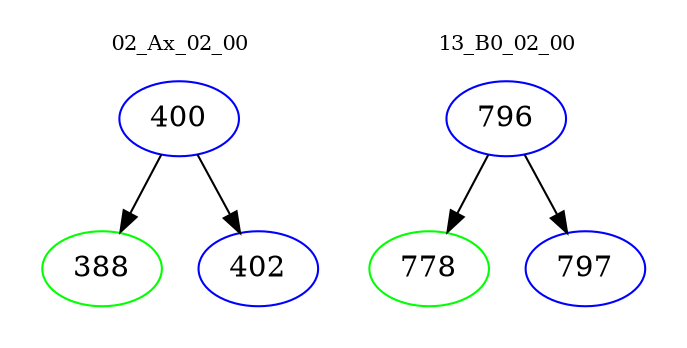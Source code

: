 digraph{
subgraph cluster_0 {
color = white
label = "02_Ax_02_00";
fontsize=10;
T0_400 [label="400", color="blue"]
T0_400 -> T0_388 [color="black"]
T0_388 [label="388", color="green"]
T0_400 -> T0_402 [color="black"]
T0_402 [label="402", color="blue"]
}
subgraph cluster_1 {
color = white
label = "13_B0_02_00";
fontsize=10;
T1_796 [label="796", color="blue"]
T1_796 -> T1_778 [color="black"]
T1_778 [label="778", color="green"]
T1_796 -> T1_797 [color="black"]
T1_797 [label="797", color="blue"]
}
}
